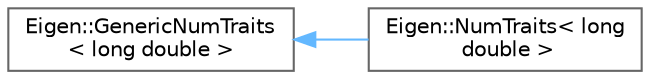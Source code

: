 digraph "Graphical Class Hierarchy"
{
 // LATEX_PDF_SIZE
  bgcolor="transparent";
  edge [fontname=Helvetica,fontsize=10,labelfontname=Helvetica,labelfontsize=10];
  node [fontname=Helvetica,fontsize=10,shape=box,height=0.2,width=0.4];
  rankdir="LR";
  Node0 [id="Node000000",label="Eigen::GenericNumTraits\l\< long double \>",height=0.2,width=0.4,color="grey40", fillcolor="white", style="filled",URL="$structEigen_1_1GenericNumTraits.html",tooltip=" "];
  Node0 -> Node1 [id="edge592_Node000000_Node000001",dir="back",color="steelblue1",style="solid",tooltip=" "];
  Node1 [id="Node000001",label="Eigen::NumTraits\< long\l double \>",height=0.2,width=0.4,color="grey40", fillcolor="white", style="filled",URL="$structEigen_1_1NumTraits_3_01long_01double_01_4.html",tooltip=" "];
}
